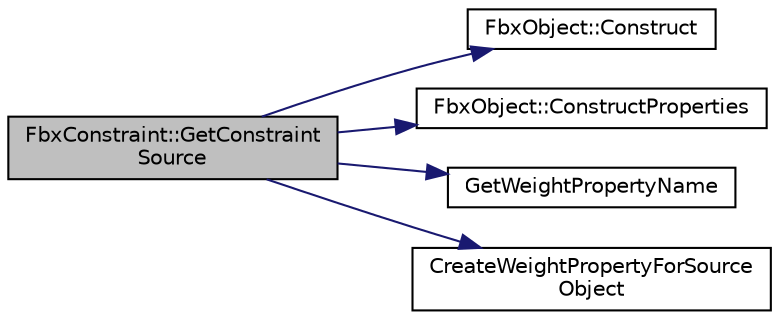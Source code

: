 digraph "FbxConstraint::GetConstraintSource"
{
  edge [fontname="Helvetica",fontsize="10",labelfontname="Helvetica",labelfontsize="10"];
  node [fontname="Helvetica",fontsize="10",shape=record];
  rankdir="LR";
  Node8 [label="FbxConstraint::GetConstraint\lSource",height=0.2,width=0.4,color="black", fillcolor="grey75", style="filled", fontcolor="black"];
  Node8 -> Node9 [color="midnightblue",fontsize="10",style="solid",fontname="Helvetica"];
  Node9 [label="FbxObject::Construct",height=0.2,width=0.4,color="black", fillcolor="white", style="filled",URL="$class_fbx_object.html#a313503bc645af3fdceb4a99ef5cea7eb"];
  Node8 -> Node10 [color="midnightblue",fontsize="10",style="solid",fontname="Helvetica"];
  Node10 [label="FbxObject::ConstructProperties",height=0.2,width=0.4,color="black", fillcolor="white", style="filled",URL="$class_fbx_object.html#ad44f814323dc1b5e78bff1bfc608b4bb"];
  Node8 -> Node11 [color="midnightblue",fontsize="10",style="solid",fontname="Helvetica"];
  Node11 [label="GetWeightPropertyName",height=0.2,width=0.4,color="black", fillcolor="white", style="filled",URL="$fbxconstraint_8h.html#a3df918c88ab54811169b9151e6c8b1af"];
  Node8 -> Node12 [color="midnightblue",fontsize="10",style="solid",fontname="Helvetica"];
  Node12 [label="CreateWeightPropertyForSource\lObject",height=0.2,width=0.4,color="black", fillcolor="white", style="filled",URL="$fbxconstraint_8h.html#a590f4dbee6a8c2596c70ec39c039dedc"];
}
